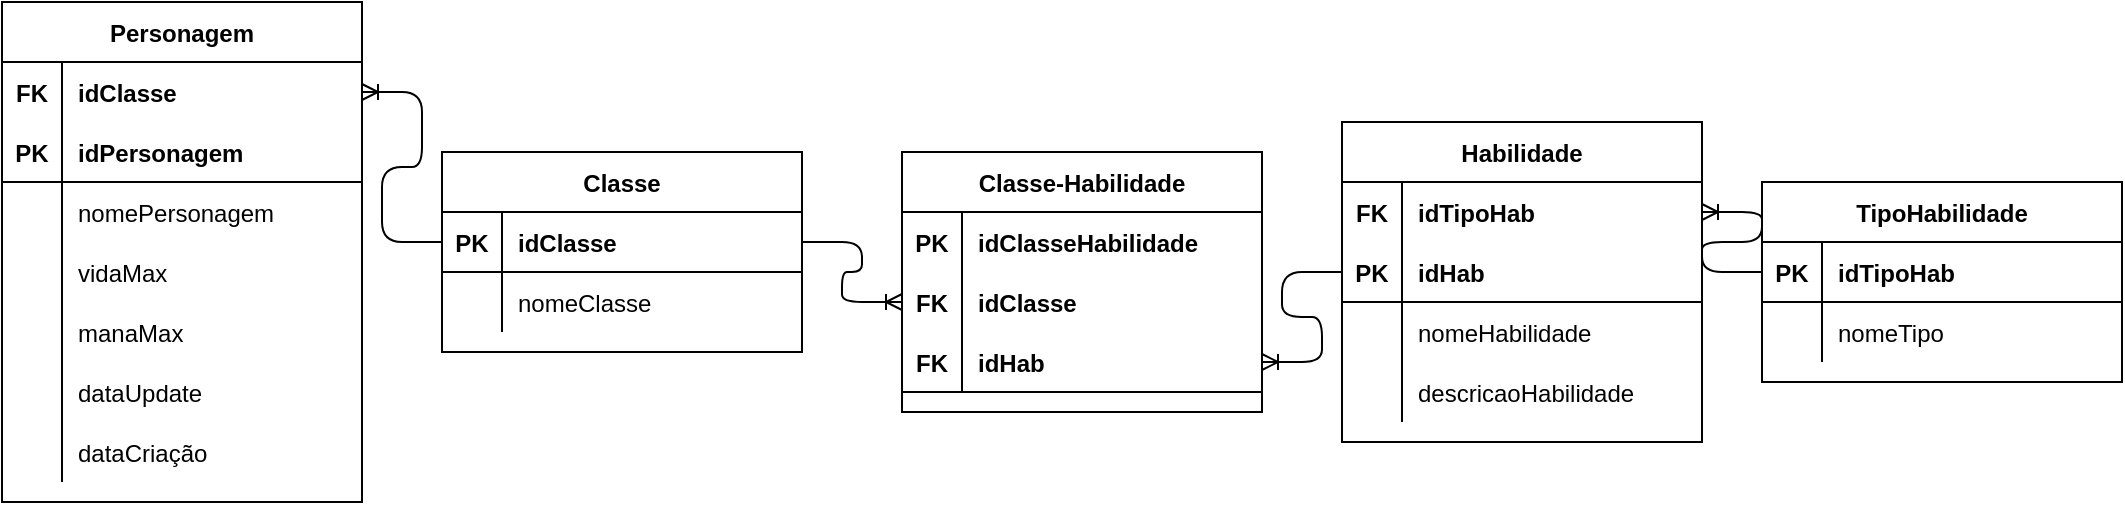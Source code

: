<mxfile version="14.9.5" type="device"><diagram id="HCQHH-MWYSD6zB1wpWxJ" name="Page-1"><mxGraphModel dx="1303" dy="1230" grid="1" gridSize="10" guides="1" tooltips="1" connect="1" arrows="1" fold="1" page="1" pageScale="1" pageWidth="827" pageHeight="1169" math="0" shadow="0"><root><mxCell id="0"/><mxCell id="1" parent="0"/><mxCell id="_HkXpSlKFQAwWStbcMbN-1" value="Personagem" style="shape=table;startSize=30;container=1;collapsible=1;childLayout=tableLayout;fixedRows=1;rowLines=0;fontStyle=1;align=center;resizeLast=1;" parent="1" vertex="1"><mxGeometry x="40" y="100" width="180" height="250" as="geometry"/></mxCell><mxCell id="_HkXpSlKFQAwWStbcMbN-54" value="" style="shape=partialRectangle;collapsible=0;dropTarget=0;pointerEvents=0;fillColor=none;top=0;left=0;bottom=0;right=0;points=[[0,0.5],[1,0.5]];portConstraint=eastwest;" parent="_HkXpSlKFQAwWStbcMbN-1" vertex="1"><mxGeometry y="30" width="180" height="30" as="geometry"/></mxCell><mxCell id="_HkXpSlKFQAwWStbcMbN-55" value="FK" style="shape=partialRectangle;connectable=0;fillColor=none;top=0;left=0;bottom=0;right=0;fontStyle=1;overflow=hidden;" parent="_HkXpSlKFQAwWStbcMbN-54" vertex="1"><mxGeometry width="30" height="30" as="geometry"/></mxCell><mxCell id="_HkXpSlKFQAwWStbcMbN-56" value="idClasse" style="shape=partialRectangle;connectable=0;fillColor=none;top=0;left=0;bottom=0;right=0;align=left;spacingLeft=6;fontStyle=1;overflow=hidden;" parent="_HkXpSlKFQAwWStbcMbN-54" vertex="1"><mxGeometry x="30" width="150" height="30" as="geometry"/></mxCell><mxCell id="_HkXpSlKFQAwWStbcMbN-2" value="" style="shape=partialRectangle;collapsible=0;dropTarget=0;pointerEvents=0;fillColor=none;top=0;left=0;bottom=1;right=0;points=[[0,0.5],[1,0.5]];portConstraint=eastwest;" parent="_HkXpSlKFQAwWStbcMbN-1" vertex="1"><mxGeometry y="60" width="180" height="30" as="geometry"/></mxCell><mxCell id="_HkXpSlKFQAwWStbcMbN-3" value="PK" style="shape=partialRectangle;connectable=0;fillColor=none;top=0;left=0;bottom=0;right=0;fontStyle=1;overflow=hidden;" parent="_HkXpSlKFQAwWStbcMbN-2" vertex="1"><mxGeometry width="30" height="30" as="geometry"/></mxCell><mxCell id="_HkXpSlKFQAwWStbcMbN-4" value="idPersonagem" style="shape=partialRectangle;connectable=0;fillColor=none;top=0;left=0;bottom=0;right=0;align=left;spacingLeft=6;fontStyle=1;overflow=hidden;" parent="_HkXpSlKFQAwWStbcMbN-2" vertex="1"><mxGeometry x="30" width="150" height="30" as="geometry"/></mxCell><mxCell id="_HkXpSlKFQAwWStbcMbN-5" value="" style="shape=partialRectangle;collapsible=0;dropTarget=0;pointerEvents=0;fillColor=none;top=0;left=0;bottom=0;right=0;points=[[0,0.5],[1,0.5]];portConstraint=eastwest;" parent="_HkXpSlKFQAwWStbcMbN-1" vertex="1"><mxGeometry y="90" width="180" height="30" as="geometry"/></mxCell><mxCell id="_HkXpSlKFQAwWStbcMbN-6" value="" style="shape=partialRectangle;connectable=0;fillColor=none;top=0;left=0;bottom=0;right=0;editable=1;overflow=hidden;" parent="_HkXpSlKFQAwWStbcMbN-5" vertex="1"><mxGeometry width="30" height="30" as="geometry"/></mxCell><mxCell id="_HkXpSlKFQAwWStbcMbN-7" value="nomePersonagem" style="shape=partialRectangle;connectable=0;fillColor=none;top=0;left=0;bottom=0;right=0;align=left;spacingLeft=6;overflow=hidden;" parent="_HkXpSlKFQAwWStbcMbN-5" vertex="1"><mxGeometry x="30" width="150" height="30" as="geometry"/></mxCell><mxCell id="_HkXpSlKFQAwWStbcMbN-11" value="" style="shape=partialRectangle;collapsible=0;dropTarget=0;pointerEvents=0;fillColor=none;top=0;left=0;bottom=0;right=0;points=[[0,0.5],[1,0.5]];portConstraint=eastwest;" parent="_HkXpSlKFQAwWStbcMbN-1" vertex="1"><mxGeometry y="120" width="180" height="30" as="geometry"/></mxCell><mxCell id="_HkXpSlKFQAwWStbcMbN-12" value="" style="shape=partialRectangle;connectable=0;fillColor=none;top=0;left=0;bottom=0;right=0;editable=1;overflow=hidden;" parent="_HkXpSlKFQAwWStbcMbN-11" vertex="1"><mxGeometry width="30" height="30" as="geometry"/></mxCell><mxCell id="_HkXpSlKFQAwWStbcMbN-13" value="vidaMax" style="shape=partialRectangle;connectable=0;fillColor=none;top=0;left=0;bottom=0;right=0;align=left;spacingLeft=6;overflow=hidden;" parent="_HkXpSlKFQAwWStbcMbN-11" vertex="1"><mxGeometry x="30" width="150" height="30" as="geometry"/></mxCell><mxCell id="_HkXpSlKFQAwWStbcMbN-16" value="" style="shape=partialRectangle;collapsible=0;dropTarget=0;pointerEvents=0;fillColor=none;top=0;left=0;bottom=0;right=0;points=[[0,0.5],[1,0.5]];portConstraint=eastwest;" parent="_HkXpSlKFQAwWStbcMbN-1" vertex="1"><mxGeometry y="150" width="180" height="30" as="geometry"/></mxCell><mxCell id="_HkXpSlKFQAwWStbcMbN-17" value="" style="shape=partialRectangle;connectable=0;fillColor=none;top=0;left=0;bottom=0;right=0;editable=1;overflow=hidden;" parent="_HkXpSlKFQAwWStbcMbN-16" vertex="1"><mxGeometry width="30" height="30" as="geometry"/></mxCell><mxCell id="_HkXpSlKFQAwWStbcMbN-18" value="manaMax" style="shape=partialRectangle;connectable=0;fillColor=none;top=0;left=0;bottom=0;right=0;align=left;spacingLeft=6;overflow=hidden;" parent="_HkXpSlKFQAwWStbcMbN-16" vertex="1"><mxGeometry x="30" width="150" height="30" as="geometry"/></mxCell><mxCell id="_HkXpSlKFQAwWStbcMbN-24" value="" style="shape=partialRectangle;collapsible=0;dropTarget=0;pointerEvents=0;fillColor=none;top=0;left=0;bottom=0;right=0;points=[[0,0.5],[1,0.5]];portConstraint=eastwest;" parent="_HkXpSlKFQAwWStbcMbN-1" vertex="1"><mxGeometry y="180" width="180" height="30" as="geometry"/></mxCell><mxCell id="_HkXpSlKFQAwWStbcMbN-25" value="" style="shape=partialRectangle;connectable=0;fillColor=none;top=0;left=0;bottom=0;right=0;editable=1;overflow=hidden;" parent="_HkXpSlKFQAwWStbcMbN-24" vertex="1"><mxGeometry width="30" height="30" as="geometry"/></mxCell><mxCell id="_HkXpSlKFQAwWStbcMbN-26" value="dataUpdate" style="shape=partialRectangle;connectable=0;fillColor=none;top=0;left=0;bottom=0;right=0;align=left;spacingLeft=6;overflow=hidden;" parent="_HkXpSlKFQAwWStbcMbN-24" vertex="1"><mxGeometry x="30" width="150" height="30" as="geometry"/></mxCell><mxCell id="_HkXpSlKFQAwWStbcMbN-20" value="" style="shape=partialRectangle;collapsible=0;dropTarget=0;pointerEvents=0;fillColor=none;top=0;left=0;bottom=0;right=0;points=[[0,0.5],[1,0.5]];portConstraint=eastwest;" parent="_HkXpSlKFQAwWStbcMbN-1" vertex="1"><mxGeometry y="210" width="180" height="30" as="geometry"/></mxCell><mxCell id="_HkXpSlKFQAwWStbcMbN-21" value="" style="shape=partialRectangle;connectable=0;fillColor=none;top=0;left=0;bottom=0;right=0;editable=1;overflow=hidden;" parent="_HkXpSlKFQAwWStbcMbN-20" vertex="1"><mxGeometry width="30" height="30" as="geometry"/></mxCell><mxCell id="_HkXpSlKFQAwWStbcMbN-22" value="dataCriação" style="shape=partialRectangle;connectable=0;fillColor=none;top=0;left=0;bottom=0;right=0;align=left;spacingLeft=6;overflow=hidden;" parent="_HkXpSlKFQAwWStbcMbN-20" vertex="1"><mxGeometry x="30" width="150" height="30" as="geometry"/></mxCell><mxCell id="_HkXpSlKFQAwWStbcMbN-27" value="Classe" style="shape=table;startSize=30;container=1;collapsible=1;childLayout=tableLayout;fixedRows=1;rowLines=0;fontStyle=1;align=center;resizeLast=1;" parent="1" vertex="1"><mxGeometry x="260" y="175" width="180" height="100" as="geometry"/></mxCell><mxCell id="_HkXpSlKFQAwWStbcMbN-28" value="" style="shape=partialRectangle;collapsible=0;dropTarget=0;pointerEvents=0;fillColor=none;top=0;left=0;bottom=1;right=0;points=[[0,0.5],[1,0.5]];portConstraint=eastwest;" parent="_HkXpSlKFQAwWStbcMbN-27" vertex="1"><mxGeometry y="30" width="180" height="30" as="geometry"/></mxCell><mxCell id="_HkXpSlKFQAwWStbcMbN-29" value="PK" style="shape=partialRectangle;connectable=0;fillColor=none;top=0;left=0;bottom=0;right=0;fontStyle=1;overflow=hidden;" parent="_HkXpSlKFQAwWStbcMbN-28" vertex="1"><mxGeometry width="30" height="30" as="geometry"/></mxCell><mxCell id="_HkXpSlKFQAwWStbcMbN-30" value="idClasse" style="shape=partialRectangle;connectable=0;fillColor=none;top=0;left=0;bottom=0;right=0;align=left;spacingLeft=6;fontStyle=1;overflow=hidden;" parent="_HkXpSlKFQAwWStbcMbN-28" vertex="1"><mxGeometry x="30" width="150" height="30" as="geometry"/></mxCell><mxCell id="_HkXpSlKFQAwWStbcMbN-31" value="" style="shape=partialRectangle;collapsible=0;dropTarget=0;pointerEvents=0;fillColor=none;top=0;left=0;bottom=0;right=0;points=[[0,0.5],[1,0.5]];portConstraint=eastwest;" parent="_HkXpSlKFQAwWStbcMbN-27" vertex="1"><mxGeometry y="60" width="180" height="30" as="geometry"/></mxCell><mxCell id="_HkXpSlKFQAwWStbcMbN-32" value="" style="shape=partialRectangle;connectable=0;fillColor=none;top=0;left=0;bottom=0;right=0;editable=1;overflow=hidden;" parent="_HkXpSlKFQAwWStbcMbN-31" vertex="1"><mxGeometry width="30" height="30" as="geometry"/></mxCell><mxCell id="_HkXpSlKFQAwWStbcMbN-33" value="nomeClasse" style="shape=partialRectangle;connectable=0;fillColor=none;top=0;left=0;bottom=0;right=0;align=left;spacingLeft=6;overflow=hidden;" parent="_HkXpSlKFQAwWStbcMbN-31" vertex="1"><mxGeometry x="30" width="150" height="30" as="geometry"/></mxCell><mxCell id="_HkXpSlKFQAwWStbcMbN-68" value="Habilidade" style="shape=table;startSize=30;container=1;collapsible=1;childLayout=tableLayout;fixedRows=1;rowLines=0;fontStyle=1;align=center;resizeLast=1;" parent="1" vertex="1"><mxGeometry x="710" y="160" width="180" height="160" as="geometry"/></mxCell><mxCell id="_HkXpSlKFQAwWStbcMbN-87" value="" style="shape=partialRectangle;collapsible=0;dropTarget=0;pointerEvents=0;fillColor=none;top=0;left=0;bottom=0;right=0;points=[[0,0.5],[1,0.5]];portConstraint=eastwest;" parent="_HkXpSlKFQAwWStbcMbN-68" vertex="1"><mxGeometry y="30" width="180" height="30" as="geometry"/></mxCell><mxCell id="_HkXpSlKFQAwWStbcMbN-88" value="FK" style="shape=partialRectangle;connectable=0;fillColor=none;top=0;left=0;bottom=0;right=0;fontStyle=1;overflow=hidden;" parent="_HkXpSlKFQAwWStbcMbN-87" vertex="1"><mxGeometry width="30" height="30" as="geometry"/></mxCell><mxCell id="_HkXpSlKFQAwWStbcMbN-89" value="idTipoHab" style="shape=partialRectangle;connectable=0;fillColor=none;top=0;left=0;bottom=0;right=0;align=left;spacingLeft=6;fontStyle=1;overflow=hidden;" parent="_HkXpSlKFQAwWStbcMbN-87" vertex="1"><mxGeometry x="30" width="150" height="30" as="geometry"/></mxCell><mxCell id="_HkXpSlKFQAwWStbcMbN-69" value="" style="shape=partialRectangle;collapsible=0;dropTarget=0;pointerEvents=0;fillColor=none;top=0;left=0;bottom=1;right=0;points=[[0,0.5],[1,0.5]];portConstraint=eastwest;" parent="_HkXpSlKFQAwWStbcMbN-68" vertex="1"><mxGeometry y="60" width="180" height="30" as="geometry"/></mxCell><mxCell id="_HkXpSlKFQAwWStbcMbN-70" value="PK" style="shape=partialRectangle;connectable=0;fillColor=none;top=0;left=0;bottom=0;right=0;fontStyle=1;overflow=hidden;" parent="_HkXpSlKFQAwWStbcMbN-69" vertex="1"><mxGeometry width="30" height="30" as="geometry"/></mxCell><mxCell id="_HkXpSlKFQAwWStbcMbN-71" value="idHab" style="shape=partialRectangle;connectable=0;fillColor=none;top=0;left=0;bottom=0;right=0;align=left;spacingLeft=6;fontStyle=1;overflow=hidden;" parent="_HkXpSlKFQAwWStbcMbN-69" vertex="1"><mxGeometry x="30" width="150" height="30" as="geometry"/></mxCell><mxCell id="_HkXpSlKFQAwWStbcMbN-72" value="" style="shape=partialRectangle;collapsible=0;dropTarget=0;pointerEvents=0;fillColor=none;top=0;left=0;bottom=0;right=0;points=[[0,0.5],[1,0.5]];portConstraint=eastwest;" parent="_HkXpSlKFQAwWStbcMbN-68" vertex="1"><mxGeometry y="90" width="180" height="30" as="geometry"/></mxCell><mxCell id="_HkXpSlKFQAwWStbcMbN-73" value="" style="shape=partialRectangle;connectable=0;fillColor=none;top=0;left=0;bottom=0;right=0;editable=1;overflow=hidden;" parent="_HkXpSlKFQAwWStbcMbN-72" vertex="1"><mxGeometry width="30" height="30" as="geometry"/></mxCell><mxCell id="_HkXpSlKFQAwWStbcMbN-74" value="nomeHabilidade" style="shape=partialRectangle;connectable=0;fillColor=none;top=0;left=0;bottom=0;right=0;align=left;spacingLeft=6;overflow=hidden;" parent="_HkXpSlKFQAwWStbcMbN-72" vertex="1"><mxGeometry x="30" width="150" height="30" as="geometry"/></mxCell><mxCell id="_HkXpSlKFQAwWStbcMbN-75" value="" style="shape=partialRectangle;collapsible=0;dropTarget=0;pointerEvents=0;fillColor=none;top=0;left=0;bottom=0;right=0;points=[[0,0.5],[1,0.5]];portConstraint=eastwest;" parent="_HkXpSlKFQAwWStbcMbN-68" vertex="1"><mxGeometry y="120" width="180" height="30" as="geometry"/></mxCell><mxCell id="_HkXpSlKFQAwWStbcMbN-76" value="" style="shape=partialRectangle;connectable=0;fillColor=none;top=0;left=0;bottom=0;right=0;editable=1;overflow=hidden;" parent="_HkXpSlKFQAwWStbcMbN-75" vertex="1"><mxGeometry width="30" height="30" as="geometry"/></mxCell><mxCell id="_HkXpSlKFQAwWStbcMbN-77" value="descricaoHabilidade" style="shape=partialRectangle;connectable=0;fillColor=none;top=0;left=0;bottom=0;right=0;align=left;spacingLeft=6;overflow=hidden;" parent="_HkXpSlKFQAwWStbcMbN-75" vertex="1"><mxGeometry x="30" width="150" height="30" as="geometry"/></mxCell><mxCell id="_HkXpSlKFQAwWStbcMbN-90" value="TipoHabilidade" style="shape=table;startSize=30;container=1;collapsible=1;childLayout=tableLayout;fixedRows=1;rowLines=0;fontStyle=1;align=center;resizeLast=1;" parent="1" vertex="1"><mxGeometry x="920" y="190" width="180" height="100" as="geometry"/></mxCell><mxCell id="_HkXpSlKFQAwWStbcMbN-94" value="" style="shape=partialRectangle;collapsible=0;dropTarget=0;pointerEvents=0;fillColor=none;top=0;left=0;bottom=1;right=0;points=[[0,0.5],[1,0.5]];portConstraint=eastwest;" parent="_HkXpSlKFQAwWStbcMbN-90" vertex="1"><mxGeometry y="30" width="180" height="30" as="geometry"/></mxCell><mxCell id="_HkXpSlKFQAwWStbcMbN-95" value="PK" style="shape=partialRectangle;connectable=0;fillColor=none;top=0;left=0;bottom=0;right=0;fontStyle=1;overflow=hidden;" parent="_HkXpSlKFQAwWStbcMbN-94" vertex="1"><mxGeometry width="30" height="30" as="geometry"/></mxCell><mxCell id="_HkXpSlKFQAwWStbcMbN-96" value="idTipoHab" style="shape=partialRectangle;connectable=0;fillColor=none;top=0;left=0;bottom=0;right=0;align=left;spacingLeft=6;fontStyle=1;overflow=hidden;" parent="_HkXpSlKFQAwWStbcMbN-94" vertex="1"><mxGeometry x="30" width="150" height="30" as="geometry"/></mxCell><mxCell id="_HkXpSlKFQAwWStbcMbN-97" value="" style="shape=partialRectangle;collapsible=0;dropTarget=0;pointerEvents=0;fillColor=none;top=0;left=0;bottom=0;right=0;points=[[0,0.5],[1,0.5]];portConstraint=eastwest;" parent="_HkXpSlKFQAwWStbcMbN-90" vertex="1"><mxGeometry y="60" width="180" height="30" as="geometry"/></mxCell><mxCell id="_HkXpSlKFQAwWStbcMbN-98" value="" style="shape=partialRectangle;connectable=0;fillColor=none;top=0;left=0;bottom=0;right=0;editable=1;overflow=hidden;" parent="_HkXpSlKFQAwWStbcMbN-97" vertex="1"><mxGeometry width="30" height="30" as="geometry"/></mxCell><mxCell id="_HkXpSlKFQAwWStbcMbN-99" value="nomeTipo" style="shape=partialRectangle;connectable=0;fillColor=none;top=0;left=0;bottom=0;right=0;align=left;spacingLeft=6;overflow=hidden;" parent="_HkXpSlKFQAwWStbcMbN-97" vertex="1"><mxGeometry x="30" width="150" height="30" as="geometry"/></mxCell><mxCell id="ICu6u7F40qwCkKIsY0wU-1" value="Classe-Habilidade" style="shape=table;startSize=30;container=1;collapsible=1;childLayout=tableLayout;fixedRows=1;rowLines=0;fontStyle=1;align=center;resizeLast=1;" parent="1" vertex="1"><mxGeometry x="490" y="175" width="180" height="130" as="geometry"/></mxCell><mxCell id="ICu6u7F40qwCkKIsY0wU-2" value="" style="shape=partialRectangle;collapsible=0;dropTarget=0;pointerEvents=0;fillColor=none;top=0;left=0;bottom=0;right=0;points=[[0,0.5],[1,0.5]];portConstraint=eastwest;" parent="ICu6u7F40qwCkKIsY0wU-1" vertex="1"><mxGeometry y="30" width="180" height="30" as="geometry"/></mxCell><mxCell id="ICu6u7F40qwCkKIsY0wU-3" value="PK" style="shape=partialRectangle;connectable=0;fillColor=none;top=0;left=0;bottom=0;right=0;fontStyle=1;overflow=hidden;" parent="ICu6u7F40qwCkKIsY0wU-2" vertex="1"><mxGeometry width="30" height="30" as="geometry"/></mxCell><mxCell id="ICu6u7F40qwCkKIsY0wU-4" value="idClasseHabilidade" style="shape=partialRectangle;connectable=0;fillColor=none;top=0;left=0;bottom=0;right=0;align=left;spacingLeft=6;fontStyle=1;overflow=hidden;" parent="ICu6u7F40qwCkKIsY0wU-2" vertex="1"><mxGeometry x="30" width="150" height="30" as="geometry"/></mxCell><mxCell id="ICu6u7F40qwCkKIsY0wU-15" value="" style="shape=partialRectangle;collapsible=0;dropTarget=0;pointerEvents=0;fillColor=none;top=0;left=0;bottom=0;right=0;points=[[0,0.5],[1,0.5]];portConstraint=eastwest;" parent="ICu6u7F40qwCkKIsY0wU-1" vertex="1"><mxGeometry y="60" width="180" height="30" as="geometry"/></mxCell><mxCell id="ICu6u7F40qwCkKIsY0wU-16" value="FK" style="shape=partialRectangle;connectable=0;fillColor=none;top=0;left=0;bottom=0;right=0;fontStyle=1;overflow=hidden;" parent="ICu6u7F40qwCkKIsY0wU-15" vertex="1"><mxGeometry width="30" height="30" as="geometry"/></mxCell><mxCell id="ICu6u7F40qwCkKIsY0wU-17" value="idClasse" style="shape=partialRectangle;connectable=0;fillColor=none;top=0;left=0;bottom=0;right=0;align=left;spacingLeft=6;fontStyle=1;overflow=hidden;" parent="ICu6u7F40qwCkKIsY0wU-15" vertex="1"><mxGeometry x="30" width="150" height="30" as="geometry"/></mxCell><mxCell id="ICu6u7F40qwCkKIsY0wU-5" value="" style="shape=partialRectangle;collapsible=0;dropTarget=0;pointerEvents=0;fillColor=none;top=0;left=0;bottom=1;right=0;points=[[0,0.5],[1,0.5]];portConstraint=eastwest;" parent="ICu6u7F40qwCkKIsY0wU-1" vertex="1"><mxGeometry y="90" width="180" height="30" as="geometry"/></mxCell><mxCell id="ICu6u7F40qwCkKIsY0wU-6" value="FK" style="shape=partialRectangle;connectable=0;fillColor=none;top=0;left=0;bottom=0;right=0;fontStyle=1;overflow=hidden;" parent="ICu6u7F40qwCkKIsY0wU-5" vertex="1"><mxGeometry width="30" height="30" as="geometry"/></mxCell><mxCell id="ICu6u7F40qwCkKIsY0wU-7" value="idHab" style="shape=partialRectangle;connectable=0;fillColor=none;top=0;left=0;bottom=0;right=0;align=left;spacingLeft=6;fontStyle=1;overflow=hidden;" parent="ICu6u7F40qwCkKIsY0wU-5" vertex="1"><mxGeometry x="30" width="150" height="30" as="geometry"/></mxCell><mxCell id="ICu6u7F40qwCkKIsY0wU-18" value="" style="edgeStyle=entityRelationEdgeStyle;fontSize=12;html=1;endArrow=ERoneToMany;" parent="1" source="_HkXpSlKFQAwWStbcMbN-28" target="_HkXpSlKFQAwWStbcMbN-54" edge="1"><mxGeometry width="100" height="100" relative="1" as="geometry"><mxPoint x="260" y="220" as="sourcePoint"/><mxPoint x="370" y="270" as="targetPoint"/></mxGeometry></mxCell><mxCell id="ICu6u7F40qwCkKIsY0wU-20" value="" style="edgeStyle=entityRelationEdgeStyle;fontSize=12;html=1;endArrow=ERoneToMany;" parent="1" source="_HkXpSlKFQAwWStbcMbN-28" target="ICu6u7F40qwCkKIsY0wU-15" edge="1"><mxGeometry width="100" height="100" relative="1" as="geometry"><mxPoint x="580" y="415" as="sourcePoint"/><mxPoint x="540" y="340" as="targetPoint"/></mxGeometry></mxCell><mxCell id="ICu6u7F40qwCkKIsY0wU-21" value="" style="edgeStyle=entityRelationEdgeStyle;fontSize=12;html=1;endArrow=ERoneToMany;" parent="1" source="_HkXpSlKFQAwWStbcMbN-69" target="ICu6u7F40qwCkKIsY0wU-5" edge="1"><mxGeometry width="100" height="100" relative="1" as="geometry"><mxPoint x="750" y="405" as="sourcePoint"/><mxPoint x="710" y="330" as="targetPoint"/></mxGeometry></mxCell><mxCell id="tdyxKGzeu3zVyTZzuEzv-1" value="" style="edgeStyle=entityRelationEdgeStyle;fontSize=12;html=1;endArrow=ERoneToMany;" edge="1" parent="1" source="_HkXpSlKFQAwWStbcMbN-94" target="_HkXpSlKFQAwWStbcMbN-87"><mxGeometry width="100" height="100" relative="1" as="geometry"><mxPoint x="980" y="430" as="sourcePoint"/><mxPoint x="1080" y="330" as="targetPoint"/></mxGeometry></mxCell></root></mxGraphModel></diagram></mxfile>